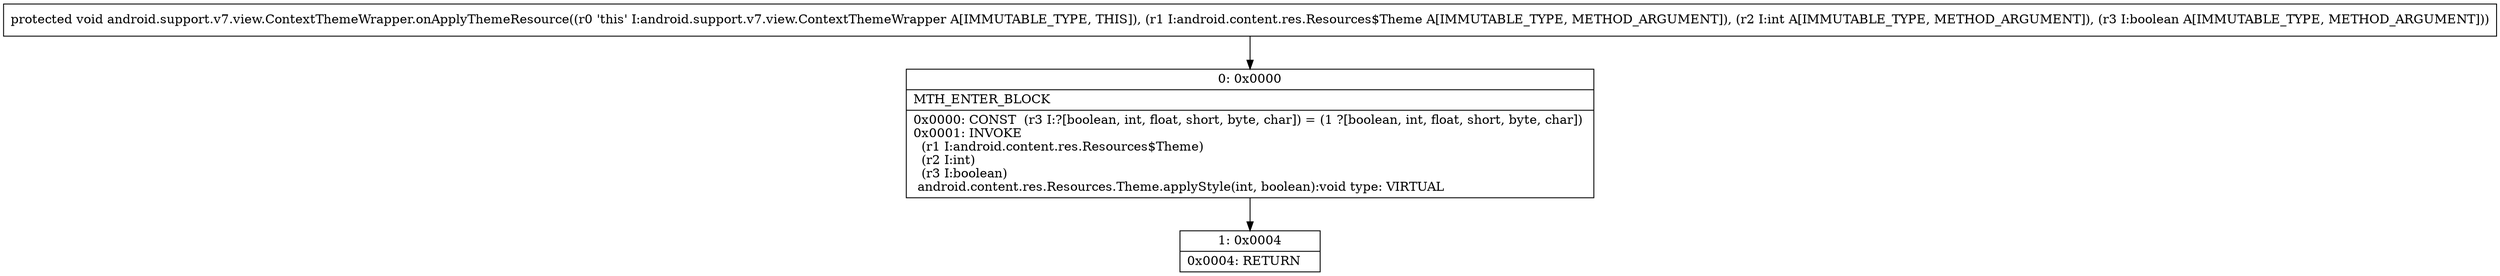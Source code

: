 digraph "CFG forandroid.support.v7.view.ContextThemeWrapper.onApplyThemeResource(Landroid\/content\/res\/Resources$Theme;IZ)V" {
Node_0 [shape=record,label="{0\:\ 0x0000|MTH_ENTER_BLOCK\l|0x0000: CONST  (r3 I:?[boolean, int, float, short, byte, char]) = (1 ?[boolean, int, float, short, byte, char]) \l0x0001: INVOKE  \l  (r1 I:android.content.res.Resources$Theme)\l  (r2 I:int)\l  (r3 I:boolean)\l android.content.res.Resources.Theme.applyStyle(int, boolean):void type: VIRTUAL \l}"];
Node_1 [shape=record,label="{1\:\ 0x0004|0x0004: RETURN   \l}"];
MethodNode[shape=record,label="{protected void android.support.v7.view.ContextThemeWrapper.onApplyThemeResource((r0 'this' I:android.support.v7.view.ContextThemeWrapper A[IMMUTABLE_TYPE, THIS]), (r1 I:android.content.res.Resources$Theme A[IMMUTABLE_TYPE, METHOD_ARGUMENT]), (r2 I:int A[IMMUTABLE_TYPE, METHOD_ARGUMENT]), (r3 I:boolean A[IMMUTABLE_TYPE, METHOD_ARGUMENT])) }"];
MethodNode -> Node_0;
Node_0 -> Node_1;
}

